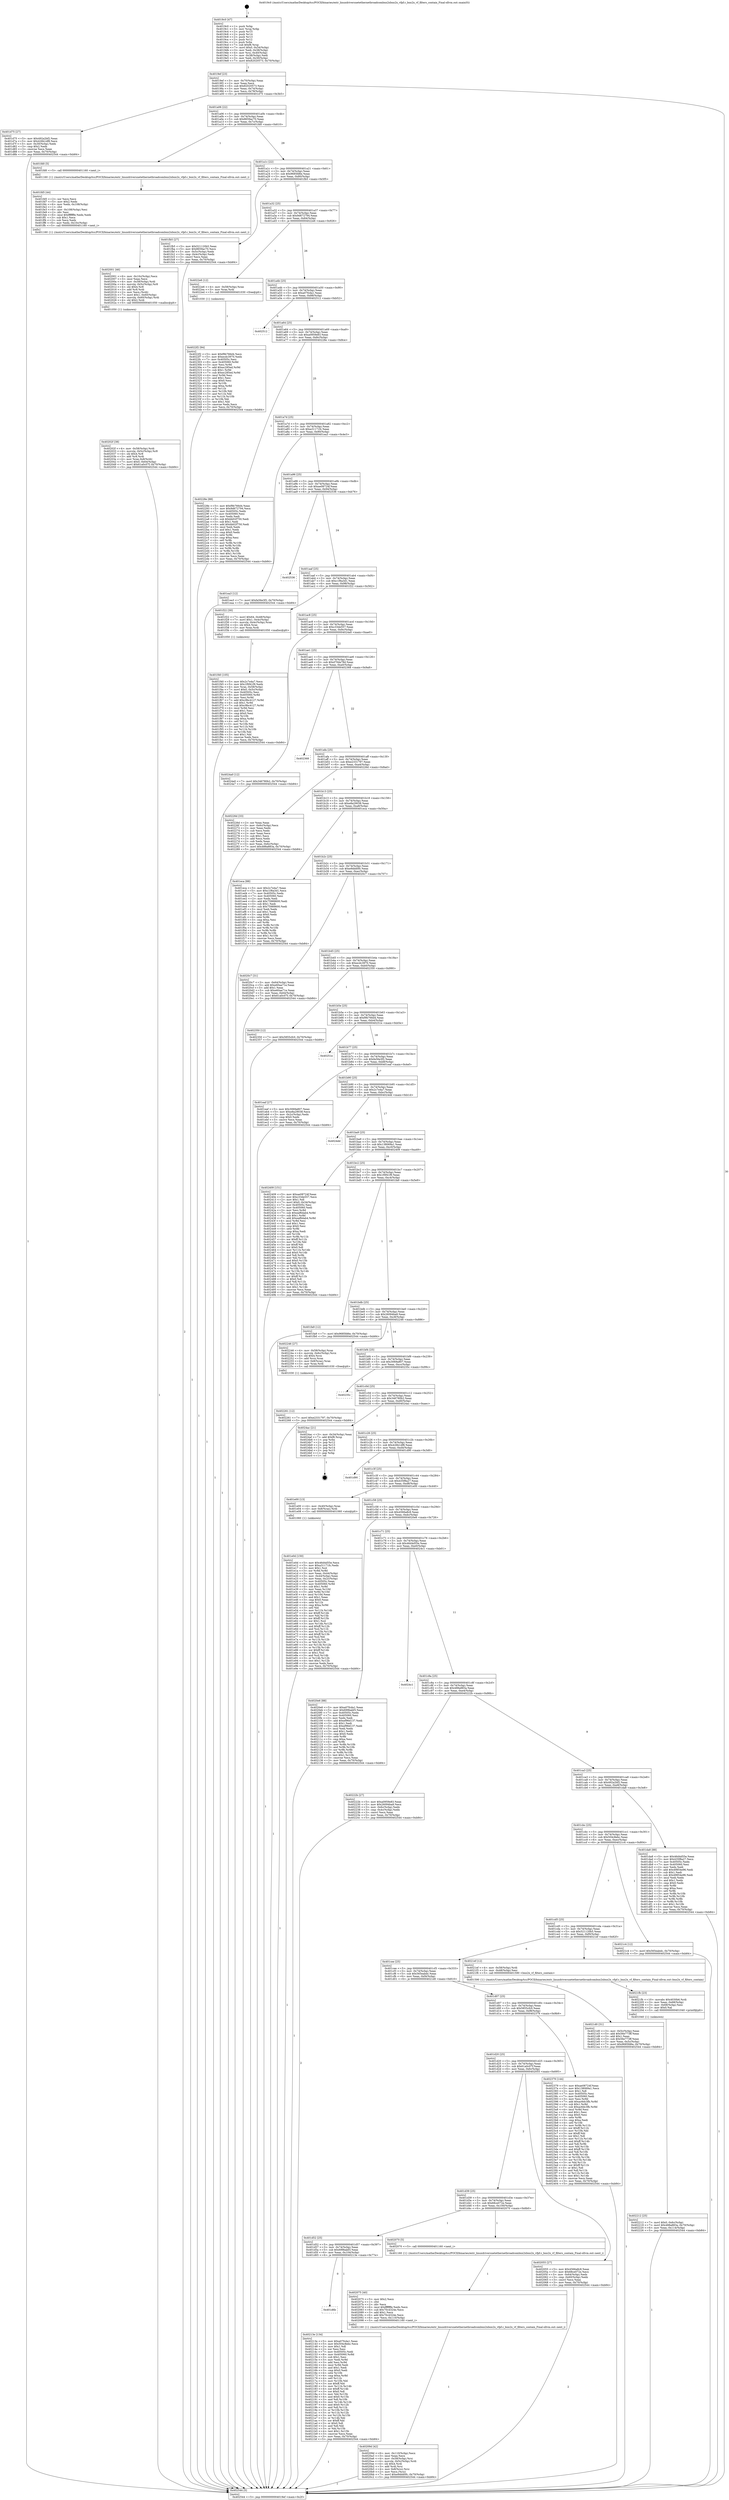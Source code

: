 digraph "0x4019c0" {
  label = "0x4019c0 (/mnt/c/Users/mathe/Desktop/tcc/POCII/binaries/extr_linuxdriversnetethernetbroadcombnx2xbnx2x_vfpf.c_bnx2x_vf_filters_contain_Final-ollvm.out::main(0))"
  labelloc = "t"
  node[shape=record]

  Entry [label="",width=0.3,height=0.3,shape=circle,fillcolor=black,style=filled]
  "0x4019ef" [label="{
     0x4019ef [23]\l
     | [instrs]\l
     &nbsp;&nbsp;0x4019ef \<+3\>: mov -0x70(%rbp),%eax\l
     &nbsp;&nbsp;0x4019f2 \<+2\>: mov %eax,%ecx\l
     &nbsp;&nbsp;0x4019f4 \<+6\>: sub $0x82020573,%ecx\l
     &nbsp;&nbsp;0x4019fa \<+3\>: mov %eax,-0x74(%rbp)\l
     &nbsp;&nbsp;0x4019fd \<+3\>: mov %ecx,-0x78(%rbp)\l
     &nbsp;&nbsp;0x401a00 \<+6\>: je 0000000000401d75 \<main+0x3b5\>\l
  }"]
  "0x401d75" [label="{
     0x401d75 [27]\l
     | [instrs]\l
     &nbsp;&nbsp;0x401d75 \<+5\>: mov $0x492a2bf2,%eax\l
     &nbsp;&nbsp;0x401d7a \<+5\>: mov $0x426b1df8,%ecx\l
     &nbsp;&nbsp;0x401d7f \<+3\>: mov -0x30(%rbp),%edx\l
     &nbsp;&nbsp;0x401d82 \<+3\>: cmp $0x2,%edx\l
     &nbsp;&nbsp;0x401d85 \<+3\>: cmovne %ecx,%eax\l
     &nbsp;&nbsp;0x401d88 \<+3\>: mov %eax,-0x70(%rbp)\l
     &nbsp;&nbsp;0x401d8b \<+5\>: jmp 0000000000402544 \<main+0xb84\>\l
  }"]
  "0x401a06" [label="{
     0x401a06 [22]\l
     | [instrs]\l
     &nbsp;&nbsp;0x401a06 \<+5\>: jmp 0000000000401a0b \<main+0x4b\>\l
     &nbsp;&nbsp;0x401a0b \<+3\>: mov -0x74(%rbp),%eax\l
     &nbsp;&nbsp;0x401a0e \<+5\>: sub $0x8659ac70,%eax\l
     &nbsp;&nbsp;0x401a13 \<+3\>: mov %eax,-0x7c(%rbp)\l
     &nbsp;&nbsp;0x401a16 \<+6\>: je 0000000000401fd0 \<main+0x610\>\l
  }"]
  "0x402544" [label="{
     0x402544 [5]\l
     | [instrs]\l
     &nbsp;&nbsp;0x402544 \<+5\>: jmp 00000000004019ef \<main+0x2f\>\l
  }"]
  "0x4019c0" [label="{
     0x4019c0 [47]\l
     | [instrs]\l
     &nbsp;&nbsp;0x4019c0 \<+1\>: push %rbp\l
     &nbsp;&nbsp;0x4019c1 \<+3\>: mov %rsp,%rbp\l
     &nbsp;&nbsp;0x4019c4 \<+2\>: push %r15\l
     &nbsp;&nbsp;0x4019c6 \<+2\>: push %r14\l
     &nbsp;&nbsp;0x4019c8 \<+2\>: push %r13\l
     &nbsp;&nbsp;0x4019ca \<+2\>: push %r12\l
     &nbsp;&nbsp;0x4019cc \<+1\>: push %rbx\l
     &nbsp;&nbsp;0x4019cd \<+7\>: sub $0xf8,%rsp\l
     &nbsp;&nbsp;0x4019d4 \<+7\>: movl $0x0,-0x34(%rbp)\l
     &nbsp;&nbsp;0x4019db \<+3\>: mov %edi,-0x38(%rbp)\l
     &nbsp;&nbsp;0x4019de \<+4\>: mov %rsi,-0x40(%rbp)\l
     &nbsp;&nbsp;0x4019e2 \<+3\>: mov -0x38(%rbp),%edi\l
     &nbsp;&nbsp;0x4019e5 \<+3\>: mov %edi,-0x30(%rbp)\l
     &nbsp;&nbsp;0x4019e8 \<+7\>: movl $0x82020573,-0x70(%rbp)\l
  }"]
  Exit [label="",width=0.3,height=0.3,shape=circle,fillcolor=black,style=filled,peripheries=2]
  "0x401fd0" [label="{
     0x401fd0 [5]\l
     | [instrs]\l
     &nbsp;&nbsp;0x401fd0 \<+5\>: call 0000000000401160 \<next_i\>\l
     | [calls]\l
     &nbsp;&nbsp;0x401160 \{1\} (/mnt/c/Users/mathe/Desktop/tcc/POCII/binaries/extr_linuxdriversnetethernetbroadcombnx2xbnx2x_vfpf.c_bnx2x_vf_filters_contain_Final-ollvm.out::next_i)\l
  }"]
  "0x401a1c" [label="{
     0x401a1c [22]\l
     | [instrs]\l
     &nbsp;&nbsp;0x401a1c \<+5\>: jmp 0000000000401a21 \<main+0x61\>\l
     &nbsp;&nbsp;0x401a21 \<+3\>: mov -0x74(%rbp),%eax\l
     &nbsp;&nbsp;0x401a24 \<+5\>: sub $0x9685fd6e,%eax\l
     &nbsp;&nbsp;0x401a29 \<+3\>: mov %eax,-0x80(%rbp)\l
     &nbsp;&nbsp;0x401a2c \<+6\>: je 0000000000401fb5 \<main+0x5f5\>\l
  }"]
  "0x4022f2" [label="{
     0x4022f2 [94]\l
     | [instrs]\l
     &nbsp;&nbsp;0x4022f2 \<+5\>: mov $0xf9b766d4,%ecx\l
     &nbsp;&nbsp;0x4022f7 \<+5\>: mov $0xecdc3970,%edx\l
     &nbsp;&nbsp;0x4022fc \<+7\>: mov 0x40505c,%esi\l
     &nbsp;&nbsp;0x402303 \<+8\>: mov 0x405060,%r8d\l
     &nbsp;&nbsp;0x40230b \<+3\>: mov %esi,%r9d\l
     &nbsp;&nbsp;0x40230e \<+7\>: add $0xec285ed,%r9d\l
     &nbsp;&nbsp;0x402315 \<+4\>: sub $0x1,%r9d\l
     &nbsp;&nbsp;0x402319 \<+7\>: sub $0xec285ed,%r9d\l
     &nbsp;&nbsp;0x402320 \<+4\>: imul %r9d,%esi\l
     &nbsp;&nbsp;0x402324 \<+3\>: and $0x1,%esi\l
     &nbsp;&nbsp;0x402327 \<+3\>: cmp $0x0,%esi\l
     &nbsp;&nbsp;0x40232a \<+4\>: sete %r10b\l
     &nbsp;&nbsp;0x40232e \<+4\>: cmp $0xa,%r8d\l
     &nbsp;&nbsp;0x402332 \<+4\>: setl %r11b\l
     &nbsp;&nbsp;0x402336 \<+3\>: mov %r10b,%bl\l
     &nbsp;&nbsp;0x402339 \<+3\>: and %r11b,%bl\l
     &nbsp;&nbsp;0x40233c \<+3\>: xor %r11b,%r10b\l
     &nbsp;&nbsp;0x40233f \<+3\>: or %r10b,%bl\l
     &nbsp;&nbsp;0x402342 \<+3\>: test $0x1,%bl\l
     &nbsp;&nbsp;0x402345 \<+3\>: cmovne %edx,%ecx\l
     &nbsp;&nbsp;0x402348 \<+3\>: mov %ecx,-0x70(%rbp)\l
     &nbsp;&nbsp;0x40234b \<+5\>: jmp 0000000000402544 \<main+0xb84\>\l
  }"]
  "0x401fb5" [label="{
     0x401fb5 [27]\l
     | [instrs]\l
     &nbsp;&nbsp;0x401fb5 \<+5\>: mov $0x521120b5,%eax\l
     &nbsp;&nbsp;0x401fba \<+5\>: mov $0x8659ac70,%ecx\l
     &nbsp;&nbsp;0x401fbf \<+3\>: mov -0x5c(%rbp),%edx\l
     &nbsp;&nbsp;0x401fc2 \<+3\>: cmp -0x4c(%rbp),%edx\l
     &nbsp;&nbsp;0x401fc5 \<+3\>: cmovl %ecx,%eax\l
     &nbsp;&nbsp;0x401fc8 \<+3\>: mov %eax,-0x70(%rbp)\l
     &nbsp;&nbsp;0x401fcb \<+5\>: jmp 0000000000402544 \<main+0xb84\>\l
  }"]
  "0x401a32" [label="{
     0x401a32 [25]\l
     | [instrs]\l
     &nbsp;&nbsp;0x401a32 \<+5\>: jmp 0000000000401a37 \<main+0x77\>\l
     &nbsp;&nbsp;0x401a37 \<+3\>: mov -0x74(%rbp),%eax\l
     &nbsp;&nbsp;0x401a3a \<+5\>: sub $0x9d672794,%eax\l
     &nbsp;&nbsp;0x401a3f \<+6\>: mov %eax,-0x84(%rbp)\l
     &nbsp;&nbsp;0x401a45 \<+6\>: je 00000000004022e6 \<main+0x926\>\l
  }"]
  "0x402261" [label="{
     0x402261 [12]\l
     | [instrs]\l
     &nbsp;&nbsp;0x402261 \<+7\>: movl $0xe2331797,-0x70(%rbp)\l
     &nbsp;&nbsp;0x402268 \<+5\>: jmp 0000000000402544 \<main+0xb84\>\l
  }"]
  "0x4022e6" [label="{
     0x4022e6 [12]\l
     | [instrs]\l
     &nbsp;&nbsp;0x4022e6 \<+4\>: mov -0x58(%rbp),%rax\l
     &nbsp;&nbsp;0x4022ea \<+3\>: mov %rax,%rdi\l
     &nbsp;&nbsp;0x4022ed \<+5\>: call 0000000000401030 \<free@plt\>\l
     | [calls]\l
     &nbsp;&nbsp;0x401030 \{1\} (unknown)\l
  }"]
  "0x401a4b" [label="{
     0x401a4b [25]\l
     | [instrs]\l
     &nbsp;&nbsp;0x401a4b \<+5\>: jmp 0000000000401a50 \<main+0x90\>\l
     &nbsp;&nbsp;0x401a50 \<+3\>: mov -0x74(%rbp),%eax\l
     &nbsp;&nbsp;0x401a53 \<+5\>: sub $0xa07fcda1,%eax\l
     &nbsp;&nbsp;0x401a58 \<+6\>: mov %eax,-0x88(%rbp)\l
     &nbsp;&nbsp;0x401a5e \<+6\>: je 0000000000402512 \<main+0xb52\>\l
  }"]
  "0x402212" [label="{
     0x402212 [25]\l
     | [instrs]\l
     &nbsp;&nbsp;0x402212 \<+7\>: movl $0x0,-0x6c(%rbp)\l
     &nbsp;&nbsp;0x402219 \<+7\>: movl $0x488a883a,-0x70(%rbp)\l
     &nbsp;&nbsp;0x402220 \<+6\>: mov %eax,-0x114(%rbp)\l
     &nbsp;&nbsp;0x402226 \<+5\>: jmp 0000000000402544 \<main+0xb84\>\l
  }"]
  "0x402512" [label="{
     0x402512\l
  }", style=dashed]
  "0x401a64" [label="{
     0x401a64 [25]\l
     | [instrs]\l
     &nbsp;&nbsp;0x401a64 \<+5\>: jmp 0000000000401a69 \<main+0xa9\>\l
     &nbsp;&nbsp;0x401a69 \<+3\>: mov -0x74(%rbp),%eax\l
     &nbsp;&nbsp;0x401a6c \<+5\>: sub $0xa0959e83,%eax\l
     &nbsp;&nbsp;0x401a71 \<+6\>: mov %eax,-0x8c(%rbp)\l
     &nbsp;&nbsp;0x401a77 \<+6\>: je 000000000040228e \<main+0x8ce\>\l
  }"]
  "0x4021fb" [label="{
     0x4021fb [23]\l
     | [instrs]\l
     &nbsp;&nbsp;0x4021fb \<+10\>: movabs $0x4030b6,%rdi\l
     &nbsp;&nbsp;0x402205 \<+3\>: mov %eax,-0x68(%rbp)\l
     &nbsp;&nbsp;0x402208 \<+3\>: mov -0x68(%rbp),%esi\l
     &nbsp;&nbsp;0x40220b \<+2\>: mov $0x0,%al\l
     &nbsp;&nbsp;0x40220d \<+5\>: call 0000000000401040 \<printf@plt\>\l
     | [calls]\l
     &nbsp;&nbsp;0x401040 \{1\} (unknown)\l
  }"]
  "0x40228e" [label="{
     0x40228e [88]\l
     | [instrs]\l
     &nbsp;&nbsp;0x40228e \<+5\>: mov $0xf9b766d4,%eax\l
     &nbsp;&nbsp;0x402293 \<+5\>: mov $0x9d672794,%ecx\l
     &nbsp;&nbsp;0x402298 \<+7\>: mov 0x40505c,%edx\l
     &nbsp;&nbsp;0x40229f \<+7\>: mov 0x405060,%esi\l
     &nbsp;&nbsp;0x4022a6 \<+2\>: mov %edx,%edi\l
     &nbsp;&nbsp;0x4022a8 \<+6\>: sub $0xbb02f750,%edi\l
     &nbsp;&nbsp;0x4022ae \<+3\>: sub $0x1,%edi\l
     &nbsp;&nbsp;0x4022b1 \<+6\>: add $0xbb02f750,%edi\l
     &nbsp;&nbsp;0x4022b7 \<+3\>: imul %edi,%edx\l
     &nbsp;&nbsp;0x4022ba \<+3\>: and $0x1,%edx\l
     &nbsp;&nbsp;0x4022bd \<+3\>: cmp $0x0,%edx\l
     &nbsp;&nbsp;0x4022c0 \<+4\>: sete %r8b\l
     &nbsp;&nbsp;0x4022c4 \<+3\>: cmp $0xa,%esi\l
     &nbsp;&nbsp;0x4022c7 \<+4\>: setl %r9b\l
     &nbsp;&nbsp;0x4022cb \<+3\>: mov %r8b,%r10b\l
     &nbsp;&nbsp;0x4022ce \<+3\>: and %r9b,%r10b\l
     &nbsp;&nbsp;0x4022d1 \<+3\>: xor %r9b,%r8b\l
     &nbsp;&nbsp;0x4022d4 \<+3\>: or %r8b,%r10b\l
     &nbsp;&nbsp;0x4022d7 \<+4\>: test $0x1,%r10b\l
     &nbsp;&nbsp;0x4022db \<+3\>: cmovne %ecx,%eax\l
     &nbsp;&nbsp;0x4022de \<+3\>: mov %eax,-0x70(%rbp)\l
     &nbsp;&nbsp;0x4022e1 \<+5\>: jmp 0000000000402544 \<main+0xb84\>\l
  }"]
  "0x401a7d" [label="{
     0x401a7d [25]\l
     | [instrs]\l
     &nbsp;&nbsp;0x401a7d \<+5\>: jmp 0000000000401a82 \<main+0xc2\>\l
     &nbsp;&nbsp;0x401a82 \<+3\>: mov -0x74(%rbp),%eax\l
     &nbsp;&nbsp;0x401a85 \<+5\>: sub $0xa31171fc,%eax\l
     &nbsp;&nbsp;0x401a8a \<+6\>: mov %eax,-0x90(%rbp)\l
     &nbsp;&nbsp;0x401a90 \<+6\>: je 0000000000401ea3 \<main+0x4e3\>\l
  }"]
  "0x401d6b" [label="{
     0x401d6b\l
  }", style=dashed]
  "0x401ea3" [label="{
     0x401ea3 [12]\l
     | [instrs]\l
     &nbsp;&nbsp;0x401ea3 \<+7\>: movl $0xfa56e3f2,-0x70(%rbp)\l
     &nbsp;&nbsp;0x401eaa \<+5\>: jmp 0000000000402544 \<main+0xb84\>\l
  }"]
  "0x401a96" [label="{
     0x401a96 [25]\l
     | [instrs]\l
     &nbsp;&nbsp;0x401a96 \<+5\>: jmp 0000000000401a9b \<main+0xdb\>\l
     &nbsp;&nbsp;0x401a9b \<+3\>: mov -0x74(%rbp),%eax\l
     &nbsp;&nbsp;0x401a9e \<+5\>: sub $0xae08724f,%eax\l
     &nbsp;&nbsp;0x401aa3 \<+6\>: mov %eax,-0x94(%rbp)\l
     &nbsp;&nbsp;0x401aa9 \<+6\>: je 0000000000402536 \<main+0xb76\>\l
  }"]
  "0x40213e" [label="{
     0x40213e [134]\l
     | [instrs]\l
     &nbsp;&nbsp;0x40213e \<+5\>: mov $0xa07fcda1,%eax\l
     &nbsp;&nbsp;0x402143 \<+5\>: mov $0x504c8ebc,%ecx\l
     &nbsp;&nbsp;0x402148 \<+2\>: mov $0x1,%dl\l
     &nbsp;&nbsp;0x40214a \<+2\>: xor %esi,%esi\l
     &nbsp;&nbsp;0x40214c \<+7\>: mov 0x40505c,%edi\l
     &nbsp;&nbsp;0x402153 \<+8\>: mov 0x405060,%r8d\l
     &nbsp;&nbsp;0x40215b \<+3\>: sub $0x1,%esi\l
     &nbsp;&nbsp;0x40215e \<+3\>: mov %edi,%r9d\l
     &nbsp;&nbsp;0x402161 \<+3\>: add %esi,%r9d\l
     &nbsp;&nbsp;0x402164 \<+4\>: imul %r9d,%edi\l
     &nbsp;&nbsp;0x402168 \<+3\>: and $0x1,%edi\l
     &nbsp;&nbsp;0x40216b \<+3\>: cmp $0x0,%edi\l
     &nbsp;&nbsp;0x40216e \<+4\>: sete %r10b\l
     &nbsp;&nbsp;0x402172 \<+4\>: cmp $0xa,%r8d\l
     &nbsp;&nbsp;0x402176 \<+4\>: setl %r11b\l
     &nbsp;&nbsp;0x40217a \<+3\>: mov %r10b,%bl\l
     &nbsp;&nbsp;0x40217d \<+3\>: xor $0xff,%bl\l
     &nbsp;&nbsp;0x402180 \<+3\>: mov %r11b,%r14b\l
     &nbsp;&nbsp;0x402183 \<+4\>: xor $0xff,%r14b\l
     &nbsp;&nbsp;0x402187 \<+3\>: xor $0x0,%dl\l
     &nbsp;&nbsp;0x40218a \<+3\>: mov %bl,%r15b\l
     &nbsp;&nbsp;0x40218d \<+4\>: and $0x0,%r15b\l
     &nbsp;&nbsp;0x402191 \<+3\>: and %dl,%r10b\l
     &nbsp;&nbsp;0x402194 \<+3\>: mov %r14b,%r12b\l
     &nbsp;&nbsp;0x402197 \<+4\>: and $0x0,%r12b\l
     &nbsp;&nbsp;0x40219b \<+3\>: and %dl,%r11b\l
     &nbsp;&nbsp;0x40219e \<+3\>: or %r10b,%r15b\l
     &nbsp;&nbsp;0x4021a1 \<+3\>: or %r11b,%r12b\l
     &nbsp;&nbsp;0x4021a4 \<+3\>: xor %r12b,%r15b\l
     &nbsp;&nbsp;0x4021a7 \<+3\>: or %r14b,%bl\l
     &nbsp;&nbsp;0x4021aa \<+3\>: xor $0xff,%bl\l
     &nbsp;&nbsp;0x4021ad \<+3\>: or $0x0,%dl\l
     &nbsp;&nbsp;0x4021b0 \<+2\>: and %dl,%bl\l
     &nbsp;&nbsp;0x4021b2 \<+3\>: or %bl,%r15b\l
     &nbsp;&nbsp;0x4021b5 \<+4\>: test $0x1,%r15b\l
     &nbsp;&nbsp;0x4021b9 \<+3\>: cmovne %ecx,%eax\l
     &nbsp;&nbsp;0x4021bc \<+3\>: mov %eax,-0x70(%rbp)\l
     &nbsp;&nbsp;0x4021bf \<+5\>: jmp 0000000000402544 \<main+0xb84\>\l
  }"]
  "0x402536" [label="{
     0x402536\l
  }", style=dashed]
  "0x401aaf" [label="{
     0x401aaf [25]\l
     | [instrs]\l
     &nbsp;&nbsp;0x401aaf \<+5\>: jmp 0000000000401ab4 \<main+0xf4\>\l
     &nbsp;&nbsp;0x401ab4 \<+3\>: mov -0x74(%rbp),%eax\l
     &nbsp;&nbsp;0x401ab7 \<+5\>: sub $0xc1f6a3d1,%eax\l
     &nbsp;&nbsp;0x401abc \<+6\>: mov %eax,-0x98(%rbp)\l
     &nbsp;&nbsp;0x401ac2 \<+6\>: je 0000000000401f22 \<main+0x562\>\l
  }"]
  "0x40209d" [label="{
     0x40209d [42]\l
     | [instrs]\l
     &nbsp;&nbsp;0x40209d \<+6\>: mov -0x110(%rbp),%ecx\l
     &nbsp;&nbsp;0x4020a3 \<+3\>: imul %eax,%ecx\l
     &nbsp;&nbsp;0x4020a6 \<+4\>: mov -0x58(%rbp),%rsi\l
     &nbsp;&nbsp;0x4020aa \<+4\>: movslq -0x5c(%rbp),%rdi\l
     &nbsp;&nbsp;0x4020ae \<+4\>: shl $0x4,%rdi\l
     &nbsp;&nbsp;0x4020b2 \<+3\>: add %rdi,%rsi\l
     &nbsp;&nbsp;0x4020b5 \<+4\>: mov 0x8(%rsi),%rsi\l
     &nbsp;&nbsp;0x4020b9 \<+2\>: mov %ecx,(%rsi)\l
     &nbsp;&nbsp;0x4020bb \<+7\>: movl $0xe9ddd0fc,-0x70(%rbp)\l
     &nbsp;&nbsp;0x4020c2 \<+5\>: jmp 0000000000402544 \<main+0xb84\>\l
  }"]
  "0x401f22" [label="{
     0x401f22 [30]\l
     | [instrs]\l
     &nbsp;&nbsp;0x401f22 \<+7\>: movl $0x64,-0x48(%rbp)\l
     &nbsp;&nbsp;0x401f29 \<+7\>: movl $0x1,-0x4c(%rbp)\l
     &nbsp;&nbsp;0x401f30 \<+4\>: movslq -0x4c(%rbp),%rax\l
     &nbsp;&nbsp;0x401f34 \<+4\>: shl $0x4,%rax\l
     &nbsp;&nbsp;0x401f38 \<+3\>: mov %rax,%rdi\l
     &nbsp;&nbsp;0x401f3b \<+5\>: call 0000000000401050 \<malloc@plt\>\l
     | [calls]\l
     &nbsp;&nbsp;0x401050 \{1\} (unknown)\l
  }"]
  "0x401ac8" [label="{
     0x401ac8 [25]\l
     | [instrs]\l
     &nbsp;&nbsp;0x401ac8 \<+5\>: jmp 0000000000401acd \<main+0x10d\>\l
     &nbsp;&nbsp;0x401acd \<+3\>: mov -0x74(%rbp),%eax\l
     &nbsp;&nbsp;0x401ad0 \<+5\>: sub $0xc33de557,%eax\l
     &nbsp;&nbsp;0x401ad5 \<+6\>: mov %eax,-0x9c(%rbp)\l
     &nbsp;&nbsp;0x401adb \<+6\>: je 00000000004024a0 \<main+0xae0\>\l
  }"]
  "0x402075" [label="{
     0x402075 [40]\l
     | [instrs]\l
     &nbsp;&nbsp;0x402075 \<+5\>: mov $0x2,%ecx\l
     &nbsp;&nbsp;0x40207a \<+1\>: cltd\l
     &nbsp;&nbsp;0x40207b \<+2\>: idiv %ecx\l
     &nbsp;&nbsp;0x40207d \<+6\>: imul $0xfffffffe,%edx,%ecx\l
     &nbsp;&nbsp;0x402083 \<+6\>: sub $0x70c4324e,%ecx\l
     &nbsp;&nbsp;0x402089 \<+3\>: add $0x1,%ecx\l
     &nbsp;&nbsp;0x40208c \<+6\>: add $0x70c4324e,%ecx\l
     &nbsp;&nbsp;0x402092 \<+6\>: mov %ecx,-0x110(%rbp)\l
     &nbsp;&nbsp;0x402098 \<+5\>: call 0000000000401160 \<next_i\>\l
     | [calls]\l
     &nbsp;&nbsp;0x401160 \{1\} (/mnt/c/Users/mathe/Desktop/tcc/POCII/binaries/extr_linuxdriversnetethernetbroadcombnx2xbnx2x_vfpf.c_bnx2x_vf_filters_contain_Final-ollvm.out::next_i)\l
  }"]
  "0x4024a0" [label="{
     0x4024a0 [12]\l
     | [instrs]\l
     &nbsp;&nbsp;0x4024a0 \<+7\>: movl $0x346780b2,-0x70(%rbp)\l
     &nbsp;&nbsp;0x4024a7 \<+5\>: jmp 0000000000402544 \<main+0xb84\>\l
  }"]
  "0x401ae1" [label="{
     0x401ae1 [25]\l
     | [instrs]\l
     &nbsp;&nbsp;0x401ae1 \<+5\>: jmp 0000000000401ae6 \<main+0x126\>\l
     &nbsp;&nbsp;0x401ae6 \<+3\>: mov -0x74(%rbp),%eax\l
     &nbsp;&nbsp;0x401ae9 \<+5\>: sub $0xd70da78d,%eax\l
     &nbsp;&nbsp;0x401aee \<+6\>: mov %eax,-0xa0(%rbp)\l
     &nbsp;&nbsp;0x401af4 \<+6\>: je 0000000000402368 \<main+0x9a8\>\l
  }"]
  "0x401d52" [label="{
     0x401d52 [25]\l
     | [instrs]\l
     &nbsp;&nbsp;0x401d52 \<+5\>: jmp 0000000000401d57 \<main+0x397\>\l
     &nbsp;&nbsp;0x401d57 \<+3\>: mov -0x74(%rbp),%eax\l
     &nbsp;&nbsp;0x401d5a \<+5\>: sub $0x699babf3,%eax\l
     &nbsp;&nbsp;0x401d5f \<+6\>: mov %eax,-0x104(%rbp)\l
     &nbsp;&nbsp;0x401d65 \<+6\>: je 000000000040213e \<main+0x77e\>\l
  }"]
  "0x402368" [label="{
     0x402368\l
  }", style=dashed]
  "0x401afa" [label="{
     0x401afa [25]\l
     | [instrs]\l
     &nbsp;&nbsp;0x401afa \<+5\>: jmp 0000000000401aff \<main+0x13f\>\l
     &nbsp;&nbsp;0x401aff \<+3\>: mov -0x74(%rbp),%eax\l
     &nbsp;&nbsp;0x401b02 \<+5\>: sub $0xe2331797,%eax\l
     &nbsp;&nbsp;0x401b07 \<+6\>: mov %eax,-0xa4(%rbp)\l
     &nbsp;&nbsp;0x401b0d \<+6\>: je 000000000040226d \<main+0x8ad\>\l
  }"]
  "0x402070" [label="{
     0x402070 [5]\l
     | [instrs]\l
     &nbsp;&nbsp;0x402070 \<+5\>: call 0000000000401160 \<next_i\>\l
     | [calls]\l
     &nbsp;&nbsp;0x401160 \{1\} (/mnt/c/Users/mathe/Desktop/tcc/POCII/binaries/extr_linuxdriversnetethernetbroadcombnx2xbnx2x_vfpf.c_bnx2x_vf_filters_contain_Final-ollvm.out::next_i)\l
  }"]
  "0x40226d" [label="{
     0x40226d [33]\l
     | [instrs]\l
     &nbsp;&nbsp;0x40226d \<+2\>: xor %eax,%eax\l
     &nbsp;&nbsp;0x40226f \<+3\>: mov -0x6c(%rbp),%ecx\l
     &nbsp;&nbsp;0x402272 \<+2\>: mov %eax,%edx\l
     &nbsp;&nbsp;0x402274 \<+2\>: sub %ecx,%edx\l
     &nbsp;&nbsp;0x402276 \<+2\>: mov %eax,%ecx\l
     &nbsp;&nbsp;0x402278 \<+3\>: sub $0x1,%ecx\l
     &nbsp;&nbsp;0x40227b \<+2\>: add %ecx,%edx\l
     &nbsp;&nbsp;0x40227d \<+2\>: sub %edx,%eax\l
     &nbsp;&nbsp;0x40227f \<+3\>: mov %eax,-0x6c(%rbp)\l
     &nbsp;&nbsp;0x402282 \<+7\>: movl $0x488a883a,-0x70(%rbp)\l
     &nbsp;&nbsp;0x402289 \<+5\>: jmp 0000000000402544 \<main+0xb84\>\l
  }"]
  "0x401b13" [label="{
     0x401b13 [25]\l
     | [instrs]\l
     &nbsp;&nbsp;0x401b13 \<+5\>: jmp 0000000000401b18 \<main+0x158\>\l
     &nbsp;&nbsp;0x401b18 \<+3\>: mov -0x74(%rbp),%eax\l
     &nbsp;&nbsp;0x401b1b \<+5\>: sub $0xe8a29038,%eax\l
     &nbsp;&nbsp;0x401b20 \<+6\>: mov %eax,-0xa8(%rbp)\l
     &nbsp;&nbsp;0x401b26 \<+6\>: je 0000000000401eca \<main+0x50a\>\l
  }"]
  "0x401d39" [label="{
     0x401d39 [25]\l
     | [instrs]\l
     &nbsp;&nbsp;0x401d39 \<+5\>: jmp 0000000000401d3e \<main+0x37e\>\l
     &nbsp;&nbsp;0x401d3e \<+3\>: mov -0x74(%rbp),%eax\l
     &nbsp;&nbsp;0x401d41 \<+5\>: sub $0x68ce072e,%eax\l
     &nbsp;&nbsp;0x401d46 \<+6\>: mov %eax,-0x100(%rbp)\l
     &nbsp;&nbsp;0x401d4c \<+6\>: je 0000000000402070 \<main+0x6b0\>\l
  }"]
  "0x401eca" [label="{
     0x401eca [88]\l
     | [instrs]\l
     &nbsp;&nbsp;0x401eca \<+5\>: mov $0x2c7e4a7,%eax\l
     &nbsp;&nbsp;0x401ecf \<+5\>: mov $0xc1f6a3d1,%ecx\l
     &nbsp;&nbsp;0x401ed4 \<+7\>: mov 0x40505c,%edx\l
     &nbsp;&nbsp;0x401edb \<+7\>: mov 0x405060,%esi\l
     &nbsp;&nbsp;0x401ee2 \<+2\>: mov %edx,%edi\l
     &nbsp;&nbsp;0x401ee4 \<+6\>: add $0x75989600,%edi\l
     &nbsp;&nbsp;0x401eea \<+3\>: sub $0x1,%edi\l
     &nbsp;&nbsp;0x401eed \<+6\>: sub $0x75989600,%edi\l
     &nbsp;&nbsp;0x401ef3 \<+3\>: imul %edi,%edx\l
     &nbsp;&nbsp;0x401ef6 \<+3\>: and $0x1,%edx\l
     &nbsp;&nbsp;0x401ef9 \<+3\>: cmp $0x0,%edx\l
     &nbsp;&nbsp;0x401efc \<+4\>: sete %r8b\l
     &nbsp;&nbsp;0x401f00 \<+3\>: cmp $0xa,%esi\l
     &nbsp;&nbsp;0x401f03 \<+4\>: setl %r9b\l
     &nbsp;&nbsp;0x401f07 \<+3\>: mov %r8b,%r10b\l
     &nbsp;&nbsp;0x401f0a \<+3\>: and %r9b,%r10b\l
     &nbsp;&nbsp;0x401f0d \<+3\>: xor %r9b,%r8b\l
     &nbsp;&nbsp;0x401f10 \<+3\>: or %r8b,%r10b\l
     &nbsp;&nbsp;0x401f13 \<+4\>: test $0x1,%r10b\l
     &nbsp;&nbsp;0x401f17 \<+3\>: cmovne %ecx,%eax\l
     &nbsp;&nbsp;0x401f1a \<+3\>: mov %eax,-0x70(%rbp)\l
     &nbsp;&nbsp;0x401f1d \<+5\>: jmp 0000000000402544 \<main+0xb84\>\l
  }"]
  "0x401b2c" [label="{
     0x401b2c [25]\l
     | [instrs]\l
     &nbsp;&nbsp;0x401b2c \<+5\>: jmp 0000000000401b31 \<main+0x171\>\l
     &nbsp;&nbsp;0x401b31 \<+3\>: mov -0x74(%rbp),%eax\l
     &nbsp;&nbsp;0x401b34 \<+5\>: sub $0xe9ddd0fc,%eax\l
     &nbsp;&nbsp;0x401b39 \<+6\>: mov %eax,-0xac(%rbp)\l
     &nbsp;&nbsp;0x401b3f \<+6\>: je 00000000004020c7 \<main+0x707\>\l
  }"]
  "0x402055" [label="{
     0x402055 [27]\l
     | [instrs]\l
     &nbsp;&nbsp;0x402055 \<+5\>: mov $0x4566a8c8,%eax\l
     &nbsp;&nbsp;0x40205a \<+5\>: mov $0x68ce072e,%ecx\l
     &nbsp;&nbsp;0x40205f \<+3\>: mov -0x64(%rbp),%edx\l
     &nbsp;&nbsp;0x402062 \<+3\>: cmp -0x60(%rbp),%edx\l
     &nbsp;&nbsp;0x402065 \<+3\>: cmovl %ecx,%eax\l
     &nbsp;&nbsp;0x402068 \<+3\>: mov %eax,-0x70(%rbp)\l
     &nbsp;&nbsp;0x40206b \<+5\>: jmp 0000000000402544 \<main+0xb84\>\l
  }"]
  "0x4020c7" [label="{
     0x4020c7 [31]\l
     | [instrs]\l
     &nbsp;&nbsp;0x4020c7 \<+3\>: mov -0x64(%rbp),%eax\l
     &nbsp;&nbsp;0x4020ca \<+5\>: add $0xe60aa71e,%eax\l
     &nbsp;&nbsp;0x4020cf \<+3\>: add $0x1,%eax\l
     &nbsp;&nbsp;0x4020d2 \<+5\>: sub $0xe60aa71e,%eax\l
     &nbsp;&nbsp;0x4020d7 \<+3\>: mov %eax,-0x64(%rbp)\l
     &nbsp;&nbsp;0x4020da \<+7\>: movl $0x61a0c07f,-0x70(%rbp)\l
     &nbsp;&nbsp;0x4020e1 \<+5\>: jmp 0000000000402544 \<main+0xb84\>\l
  }"]
  "0x401b45" [label="{
     0x401b45 [25]\l
     | [instrs]\l
     &nbsp;&nbsp;0x401b45 \<+5\>: jmp 0000000000401b4a \<main+0x18a\>\l
     &nbsp;&nbsp;0x401b4a \<+3\>: mov -0x74(%rbp),%eax\l
     &nbsp;&nbsp;0x401b4d \<+5\>: sub $0xecdc3970,%eax\l
     &nbsp;&nbsp;0x401b52 \<+6\>: mov %eax,-0xb0(%rbp)\l
     &nbsp;&nbsp;0x401b58 \<+6\>: je 0000000000402350 \<main+0x990\>\l
  }"]
  "0x401d20" [label="{
     0x401d20 [25]\l
     | [instrs]\l
     &nbsp;&nbsp;0x401d20 \<+5\>: jmp 0000000000401d25 \<main+0x365\>\l
     &nbsp;&nbsp;0x401d25 \<+3\>: mov -0x74(%rbp),%eax\l
     &nbsp;&nbsp;0x401d28 \<+5\>: sub $0x61a0c07f,%eax\l
     &nbsp;&nbsp;0x401d2d \<+6\>: mov %eax,-0xfc(%rbp)\l
     &nbsp;&nbsp;0x401d33 \<+6\>: je 0000000000402055 \<main+0x695\>\l
  }"]
  "0x402350" [label="{
     0x402350 [12]\l
     | [instrs]\l
     &nbsp;&nbsp;0x402350 \<+7\>: movl $0x5855cfc0,-0x70(%rbp)\l
     &nbsp;&nbsp;0x402357 \<+5\>: jmp 0000000000402544 \<main+0xb84\>\l
  }"]
  "0x401b5e" [label="{
     0x401b5e [25]\l
     | [instrs]\l
     &nbsp;&nbsp;0x401b5e \<+5\>: jmp 0000000000401b63 \<main+0x1a3\>\l
     &nbsp;&nbsp;0x401b63 \<+3\>: mov -0x74(%rbp),%eax\l
     &nbsp;&nbsp;0x401b66 \<+5\>: sub $0xf9b766d4,%eax\l
     &nbsp;&nbsp;0x401b6b \<+6\>: mov %eax,-0xb4(%rbp)\l
     &nbsp;&nbsp;0x401b71 \<+6\>: je 000000000040251e \<main+0xb5e\>\l
  }"]
  "0x402379" [label="{
     0x402379 [144]\l
     | [instrs]\l
     &nbsp;&nbsp;0x402379 \<+5\>: mov $0xae08724f,%eax\l
     &nbsp;&nbsp;0x40237e \<+5\>: mov $0x138069a1,%ecx\l
     &nbsp;&nbsp;0x402383 \<+2\>: mov $0x1,%dl\l
     &nbsp;&nbsp;0x402385 \<+7\>: mov 0x40505c,%esi\l
     &nbsp;&nbsp;0x40238c \<+7\>: mov 0x405060,%edi\l
     &nbsp;&nbsp;0x402393 \<+3\>: mov %esi,%r8d\l
     &nbsp;&nbsp;0x402396 \<+7\>: add $0xac6dc3fb,%r8d\l
     &nbsp;&nbsp;0x40239d \<+4\>: sub $0x1,%r8d\l
     &nbsp;&nbsp;0x4023a1 \<+7\>: sub $0xac6dc3fb,%r8d\l
     &nbsp;&nbsp;0x4023a8 \<+4\>: imul %r8d,%esi\l
     &nbsp;&nbsp;0x4023ac \<+3\>: and $0x1,%esi\l
     &nbsp;&nbsp;0x4023af \<+3\>: cmp $0x0,%esi\l
     &nbsp;&nbsp;0x4023b2 \<+4\>: sete %r9b\l
     &nbsp;&nbsp;0x4023b6 \<+3\>: cmp $0xa,%edi\l
     &nbsp;&nbsp;0x4023b9 \<+4\>: setl %r10b\l
     &nbsp;&nbsp;0x4023bd \<+3\>: mov %r9b,%r11b\l
     &nbsp;&nbsp;0x4023c0 \<+4\>: xor $0xff,%r11b\l
     &nbsp;&nbsp;0x4023c4 \<+3\>: mov %r10b,%bl\l
     &nbsp;&nbsp;0x4023c7 \<+3\>: xor $0xff,%bl\l
     &nbsp;&nbsp;0x4023ca \<+3\>: xor $0x1,%dl\l
     &nbsp;&nbsp;0x4023cd \<+3\>: mov %r11b,%r14b\l
     &nbsp;&nbsp;0x4023d0 \<+4\>: and $0xff,%r14b\l
     &nbsp;&nbsp;0x4023d4 \<+3\>: and %dl,%r9b\l
     &nbsp;&nbsp;0x4023d7 \<+3\>: mov %bl,%r15b\l
     &nbsp;&nbsp;0x4023da \<+4\>: and $0xff,%r15b\l
     &nbsp;&nbsp;0x4023de \<+3\>: and %dl,%r10b\l
     &nbsp;&nbsp;0x4023e1 \<+3\>: or %r9b,%r14b\l
     &nbsp;&nbsp;0x4023e4 \<+3\>: or %r10b,%r15b\l
     &nbsp;&nbsp;0x4023e7 \<+3\>: xor %r15b,%r14b\l
     &nbsp;&nbsp;0x4023ea \<+3\>: or %bl,%r11b\l
     &nbsp;&nbsp;0x4023ed \<+4\>: xor $0xff,%r11b\l
     &nbsp;&nbsp;0x4023f1 \<+3\>: or $0x1,%dl\l
     &nbsp;&nbsp;0x4023f4 \<+3\>: and %dl,%r11b\l
     &nbsp;&nbsp;0x4023f7 \<+3\>: or %r11b,%r14b\l
     &nbsp;&nbsp;0x4023fa \<+4\>: test $0x1,%r14b\l
     &nbsp;&nbsp;0x4023fe \<+3\>: cmovne %ecx,%eax\l
     &nbsp;&nbsp;0x402401 \<+3\>: mov %eax,-0x70(%rbp)\l
     &nbsp;&nbsp;0x402404 \<+5\>: jmp 0000000000402544 \<main+0xb84\>\l
  }"]
  "0x40251e" [label="{
     0x40251e\l
  }", style=dashed]
  "0x401b77" [label="{
     0x401b77 [25]\l
     | [instrs]\l
     &nbsp;&nbsp;0x401b77 \<+5\>: jmp 0000000000401b7c \<main+0x1bc\>\l
     &nbsp;&nbsp;0x401b7c \<+3\>: mov -0x74(%rbp),%eax\l
     &nbsp;&nbsp;0x401b7f \<+5\>: sub $0xfa56e3f2,%eax\l
     &nbsp;&nbsp;0x401b84 \<+6\>: mov %eax,-0xb8(%rbp)\l
     &nbsp;&nbsp;0x401b8a \<+6\>: je 0000000000401eaf \<main+0x4ef\>\l
  }"]
  "0x401d07" [label="{
     0x401d07 [25]\l
     | [instrs]\l
     &nbsp;&nbsp;0x401d07 \<+5\>: jmp 0000000000401d0c \<main+0x34c\>\l
     &nbsp;&nbsp;0x401d0c \<+3\>: mov -0x74(%rbp),%eax\l
     &nbsp;&nbsp;0x401d0f \<+5\>: sub $0x5855cfc0,%eax\l
     &nbsp;&nbsp;0x401d14 \<+6\>: mov %eax,-0xf8(%rbp)\l
     &nbsp;&nbsp;0x401d1a \<+6\>: je 0000000000402379 \<main+0x9b9\>\l
  }"]
  "0x401eaf" [label="{
     0x401eaf [27]\l
     | [instrs]\l
     &nbsp;&nbsp;0x401eaf \<+5\>: mov $0x3069a807,%eax\l
     &nbsp;&nbsp;0x401eb4 \<+5\>: mov $0xe8a29038,%ecx\l
     &nbsp;&nbsp;0x401eb9 \<+3\>: mov -0x2c(%rbp),%edx\l
     &nbsp;&nbsp;0x401ebc \<+3\>: cmp $0x0,%edx\l
     &nbsp;&nbsp;0x401ebf \<+3\>: cmove %ecx,%eax\l
     &nbsp;&nbsp;0x401ec2 \<+3\>: mov %eax,-0x70(%rbp)\l
     &nbsp;&nbsp;0x401ec5 \<+5\>: jmp 0000000000402544 \<main+0xb84\>\l
  }"]
  "0x401b90" [label="{
     0x401b90 [25]\l
     | [instrs]\l
     &nbsp;&nbsp;0x401b90 \<+5\>: jmp 0000000000401b95 \<main+0x1d5\>\l
     &nbsp;&nbsp;0x401b95 \<+3\>: mov -0x74(%rbp),%eax\l
     &nbsp;&nbsp;0x401b98 \<+5\>: sub $0x2c7e4a7,%eax\l
     &nbsp;&nbsp;0x401b9d \<+6\>: mov %eax,-0xbc(%rbp)\l
     &nbsp;&nbsp;0x401ba3 \<+6\>: je 00000000004024dd \<main+0xb1d\>\l
  }"]
  "0x4021d0" [label="{
     0x4021d0 [31]\l
     | [instrs]\l
     &nbsp;&nbsp;0x4021d0 \<+3\>: mov -0x5c(%rbp),%eax\l
     &nbsp;&nbsp;0x4021d3 \<+5\>: add $0x56e773ff,%eax\l
     &nbsp;&nbsp;0x4021d8 \<+3\>: add $0x1,%eax\l
     &nbsp;&nbsp;0x4021db \<+5\>: sub $0x56e773ff,%eax\l
     &nbsp;&nbsp;0x4021e0 \<+3\>: mov %eax,-0x5c(%rbp)\l
     &nbsp;&nbsp;0x4021e3 \<+7\>: movl $0x9685fd6e,-0x70(%rbp)\l
     &nbsp;&nbsp;0x4021ea \<+5\>: jmp 0000000000402544 \<main+0xb84\>\l
  }"]
  "0x4024dd" [label="{
     0x4024dd\l
  }", style=dashed]
  "0x401ba9" [label="{
     0x401ba9 [25]\l
     | [instrs]\l
     &nbsp;&nbsp;0x401ba9 \<+5\>: jmp 0000000000401bae \<main+0x1ee\>\l
     &nbsp;&nbsp;0x401bae \<+3\>: mov -0x74(%rbp),%eax\l
     &nbsp;&nbsp;0x401bb1 \<+5\>: sub $0x138069a1,%eax\l
     &nbsp;&nbsp;0x401bb6 \<+6\>: mov %eax,-0xc0(%rbp)\l
     &nbsp;&nbsp;0x401bbc \<+6\>: je 0000000000402409 \<main+0xa49\>\l
  }"]
  "0x401cee" [label="{
     0x401cee [25]\l
     | [instrs]\l
     &nbsp;&nbsp;0x401cee \<+5\>: jmp 0000000000401cf3 \<main+0x333\>\l
     &nbsp;&nbsp;0x401cf3 \<+3\>: mov -0x74(%rbp),%eax\l
     &nbsp;&nbsp;0x401cf6 \<+5\>: sub $0x565eabdc,%eax\l
     &nbsp;&nbsp;0x401cfb \<+6\>: mov %eax,-0xf4(%rbp)\l
     &nbsp;&nbsp;0x401d01 \<+6\>: je 00000000004021d0 \<main+0x810\>\l
  }"]
  "0x402409" [label="{
     0x402409 [151]\l
     | [instrs]\l
     &nbsp;&nbsp;0x402409 \<+5\>: mov $0xae08724f,%eax\l
     &nbsp;&nbsp;0x40240e \<+5\>: mov $0xc33de557,%ecx\l
     &nbsp;&nbsp;0x402413 \<+2\>: mov $0x1,%dl\l
     &nbsp;&nbsp;0x402415 \<+7\>: movl $0x0,-0x34(%rbp)\l
     &nbsp;&nbsp;0x40241c \<+7\>: mov 0x40505c,%esi\l
     &nbsp;&nbsp;0x402423 \<+7\>: mov 0x405060,%edi\l
     &nbsp;&nbsp;0x40242a \<+3\>: mov %esi,%r8d\l
     &nbsp;&nbsp;0x40242d \<+7\>: sub $0xeaf6dab4,%r8d\l
     &nbsp;&nbsp;0x402434 \<+4\>: sub $0x1,%r8d\l
     &nbsp;&nbsp;0x402438 \<+7\>: add $0xeaf6dab4,%r8d\l
     &nbsp;&nbsp;0x40243f \<+4\>: imul %r8d,%esi\l
     &nbsp;&nbsp;0x402443 \<+3\>: and $0x1,%esi\l
     &nbsp;&nbsp;0x402446 \<+3\>: cmp $0x0,%esi\l
     &nbsp;&nbsp;0x402449 \<+4\>: sete %r9b\l
     &nbsp;&nbsp;0x40244d \<+3\>: cmp $0xa,%edi\l
     &nbsp;&nbsp;0x402450 \<+4\>: setl %r10b\l
     &nbsp;&nbsp;0x402454 \<+3\>: mov %r9b,%r11b\l
     &nbsp;&nbsp;0x402457 \<+4\>: xor $0xff,%r11b\l
     &nbsp;&nbsp;0x40245b \<+3\>: mov %r10b,%bl\l
     &nbsp;&nbsp;0x40245e \<+3\>: xor $0xff,%bl\l
     &nbsp;&nbsp;0x402461 \<+3\>: xor $0x0,%dl\l
     &nbsp;&nbsp;0x402464 \<+3\>: mov %r11b,%r14b\l
     &nbsp;&nbsp;0x402467 \<+4\>: and $0x0,%r14b\l
     &nbsp;&nbsp;0x40246b \<+3\>: and %dl,%r9b\l
     &nbsp;&nbsp;0x40246e \<+3\>: mov %bl,%r15b\l
     &nbsp;&nbsp;0x402471 \<+4\>: and $0x0,%r15b\l
     &nbsp;&nbsp;0x402475 \<+3\>: and %dl,%r10b\l
     &nbsp;&nbsp;0x402478 \<+3\>: or %r9b,%r14b\l
     &nbsp;&nbsp;0x40247b \<+3\>: or %r10b,%r15b\l
     &nbsp;&nbsp;0x40247e \<+3\>: xor %r15b,%r14b\l
     &nbsp;&nbsp;0x402481 \<+3\>: or %bl,%r11b\l
     &nbsp;&nbsp;0x402484 \<+4\>: xor $0xff,%r11b\l
     &nbsp;&nbsp;0x402488 \<+3\>: or $0x0,%dl\l
     &nbsp;&nbsp;0x40248b \<+3\>: and %dl,%r11b\l
     &nbsp;&nbsp;0x40248e \<+3\>: or %r11b,%r14b\l
     &nbsp;&nbsp;0x402491 \<+4\>: test $0x1,%r14b\l
     &nbsp;&nbsp;0x402495 \<+3\>: cmovne %ecx,%eax\l
     &nbsp;&nbsp;0x402498 \<+3\>: mov %eax,-0x70(%rbp)\l
     &nbsp;&nbsp;0x40249b \<+5\>: jmp 0000000000402544 \<main+0xb84\>\l
  }"]
  "0x401bc2" [label="{
     0x401bc2 [25]\l
     | [instrs]\l
     &nbsp;&nbsp;0x401bc2 \<+5\>: jmp 0000000000401bc7 \<main+0x207\>\l
     &nbsp;&nbsp;0x401bc7 \<+3\>: mov -0x74(%rbp),%eax\l
     &nbsp;&nbsp;0x401bca \<+5\>: sub $0x1f0f41f9,%eax\l
     &nbsp;&nbsp;0x401bcf \<+6\>: mov %eax,-0xc4(%rbp)\l
     &nbsp;&nbsp;0x401bd5 \<+6\>: je 0000000000401fa9 \<main+0x5e9\>\l
  }"]
  "0x4021ef" [label="{
     0x4021ef [12]\l
     | [instrs]\l
     &nbsp;&nbsp;0x4021ef \<+4\>: mov -0x58(%rbp),%rdi\l
     &nbsp;&nbsp;0x4021f3 \<+3\>: mov -0x48(%rbp),%esi\l
     &nbsp;&nbsp;0x4021f6 \<+5\>: call 0000000000401590 \<bnx2x_vf_filters_contain\>\l
     | [calls]\l
     &nbsp;&nbsp;0x401590 \{1\} (/mnt/c/Users/mathe/Desktop/tcc/POCII/binaries/extr_linuxdriversnetethernetbroadcombnx2xbnx2x_vfpf.c_bnx2x_vf_filters_contain_Final-ollvm.out::bnx2x_vf_filters_contain)\l
  }"]
  "0x401fa9" [label="{
     0x401fa9 [12]\l
     | [instrs]\l
     &nbsp;&nbsp;0x401fa9 \<+7\>: movl $0x9685fd6e,-0x70(%rbp)\l
     &nbsp;&nbsp;0x401fb0 \<+5\>: jmp 0000000000402544 \<main+0xb84\>\l
  }"]
  "0x401bdb" [label="{
     0x401bdb [25]\l
     | [instrs]\l
     &nbsp;&nbsp;0x401bdb \<+5\>: jmp 0000000000401be0 \<main+0x220\>\l
     &nbsp;&nbsp;0x401be0 \<+3\>: mov -0x74(%rbp),%eax\l
     &nbsp;&nbsp;0x401be3 \<+5\>: sub $0x26094ba9,%eax\l
     &nbsp;&nbsp;0x401be8 \<+6\>: mov %eax,-0xc8(%rbp)\l
     &nbsp;&nbsp;0x401bee \<+6\>: je 0000000000402246 \<main+0x886\>\l
  }"]
  "0x401cd5" [label="{
     0x401cd5 [25]\l
     | [instrs]\l
     &nbsp;&nbsp;0x401cd5 \<+5\>: jmp 0000000000401cda \<main+0x31a\>\l
     &nbsp;&nbsp;0x401cda \<+3\>: mov -0x74(%rbp),%eax\l
     &nbsp;&nbsp;0x401cdd \<+5\>: sub $0x521120b5,%eax\l
     &nbsp;&nbsp;0x401ce2 \<+6\>: mov %eax,-0xf0(%rbp)\l
     &nbsp;&nbsp;0x401ce8 \<+6\>: je 00000000004021ef \<main+0x82f\>\l
  }"]
  "0x402246" [label="{
     0x402246 [27]\l
     | [instrs]\l
     &nbsp;&nbsp;0x402246 \<+4\>: mov -0x58(%rbp),%rax\l
     &nbsp;&nbsp;0x40224a \<+4\>: movslq -0x6c(%rbp),%rcx\l
     &nbsp;&nbsp;0x40224e \<+4\>: shl $0x4,%rcx\l
     &nbsp;&nbsp;0x402252 \<+3\>: add %rcx,%rax\l
     &nbsp;&nbsp;0x402255 \<+4\>: mov 0x8(%rax),%rax\l
     &nbsp;&nbsp;0x402259 \<+3\>: mov %rax,%rdi\l
     &nbsp;&nbsp;0x40225c \<+5\>: call 0000000000401030 \<free@plt\>\l
     | [calls]\l
     &nbsp;&nbsp;0x401030 \{1\} (unknown)\l
  }"]
  "0x401bf4" [label="{
     0x401bf4 [25]\l
     | [instrs]\l
     &nbsp;&nbsp;0x401bf4 \<+5\>: jmp 0000000000401bf9 \<main+0x239\>\l
     &nbsp;&nbsp;0x401bf9 \<+3\>: mov -0x74(%rbp),%eax\l
     &nbsp;&nbsp;0x401bfc \<+5\>: sub $0x3069a807,%eax\l
     &nbsp;&nbsp;0x401c01 \<+6\>: mov %eax,-0xcc(%rbp)\l
     &nbsp;&nbsp;0x401c07 \<+6\>: je 000000000040235c \<main+0x99c\>\l
  }"]
  "0x4021c4" [label="{
     0x4021c4 [12]\l
     | [instrs]\l
     &nbsp;&nbsp;0x4021c4 \<+7\>: movl $0x565eabdc,-0x70(%rbp)\l
     &nbsp;&nbsp;0x4021cb \<+5\>: jmp 0000000000402544 \<main+0xb84\>\l
  }"]
  "0x40235c" [label="{
     0x40235c\l
  }", style=dashed]
  "0x401c0d" [label="{
     0x401c0d [25]\l
     | [instrs]\l
     &nbsp;&nbsp;0x401c0d \<+5\>: jmp 0000000000401c12 \<main+0x252\>\l
     &nbsp;&nbsp;0x401c12 \<+3\>: mov -0x74(%rbp),%eax\l
     &nbsp;&nbsp;0x401c15 \<+5\>: sub $0x346780b2,%eax\l
     &nbsp;&nbsp;0x401c1a \<+6\>: mov %eax,-0xd0(%rbp)\l
     &nbsp;&nbsp;0x401c20 \<+6\>: je 00000000004024ac \<main+0xaec\>\l
  }"]
  "0x40202f" [label="{
     0x40202f [38]\l
     | [instrs]\l
     &nbsp;&nbsp;0x40202f \<+4\>: mov -0x58(%rbp),%rdi\l
     &nbsp;&nbsp;0x402033 \<+4\>: movslq -0x5c(%rbp),%r8\l
     &nbsp;&nbsp;0x402037 \<+4\>: shl $0x4,%r8\l
     &nbsp;&nbsp;0x40203b \<+3\>: add %r8,%rdi\l
     &nbsp;&nbsp;0x40203e \<+4\>: mov %rax,0x8(%rdi)\l
     &nbsp;&nbsp;0x402042 \<+7\>: movl $0x0,-0x64(%rbp)\l
     &nbsp;&nbsp;0x402049 \<+7\>: movl $0x61a0c07f,-0x70(%rbp)\l
     &nbsp;&nbsp;0x402050 \<+5\>: jmp 0000000000402544 \<main+0xb84\>\l
  }"]
  "0x4024ac" [label="{
     0x4024ac [21]\l
     | [instrs]\l
     &nbsp;&nbsp;0x4024ac \<+3\>: mov -0x34(%rbp),%eax\l
     &nbsp;&nbsp;0x4024af \<+7\>: add $0xf8,%rsp\l
     &nbsp;&nbsp;0x4024b6 \<+1\>: pop %rbx\l
     &nbsp;&nbsp;0x4024b7 \<+2\>: pop %r12\l
     &nbsp;&nbsp;0x4024b9 \<+2\>: pop %r13\l
     &nbsp;&nbsp;0x4024bb \<+2\>: pop %r14\l
     &nbsp;&nbsp;0x4024bd \<+2\>: pop %r15\l
     &nbsp;&nbsp;0x4024bf \<+1\>: pop %rbp\l
     &nbsp;&nbsp;0x4024c0 \<+1\>: ret\l
  }"]
  "0x401c26" [label="{
     0x401c26 [25]\l
     | [instrs]\l
     &nbsp;&nbsp;0x401c26 \<+5\>: jmp 0000000000401c2b \<main+0x26b\>\l
     &nbsp;&nbsp;0x401c2b \<+3\>: mov -0x74(%rbp),%eax\l
     &nbsp;&nbsp;0x401c2e \<+5\>: sub $0x426b1df8,%eax\l
     &nbsp;&nbsp;0x401c33 \<+6\>: mov %eax,-0xd4(%rbp)\l
     &nbsp;&nbsp;0x401c39 \<+6\>: je 0000000000401d90 \<main+0x3d0\>\l
  }"]
  "0x402001" [label="{
     0x402001 [46]\l
     | [instrs]\l
     &nbsp;&nbsp;0x402001 \<+6\>: mov -0x10c(%rbp),%ecx\l
     &nbsp;&nbsp;0x402007 \<+3\>: imul %eax,%ecx\l
     &nbsp;&nbsp;0x40200a \<+4\>: mov -0x58(%rbp),%rdi\l
     &nbsp;&nbsp;0x40200e \<+4\>: movslq -0x5c(%rbp),%r8\l
     &nbsp;&nbsp;0x402012 \<+4\>: shl $0x4,%r8\l
     &nbsp;&nbsp;0x402016 \<+3\>: add %r8,%rdi\l
     &nbsp;&nbsp;0x402019 \<+2\>: mov %ecx,(%rdi)\l
     &nbsp;&nbsp;0x40201b \<+7\>: movl $0x1,-0x60(%rbp)\l
     &nbsp;&nbsp;0x402022 \<+4\>: movslq -0x60(%rbp),%rdi\l
     &nbsp;&nbsp;0x402026 \<+4\>: shl $0x2,%rdi\l
     &nbsp;&nbsp;0x40202a \<+5\>: call 0000000000401050 \<malloc@plt\>\l
     | [calls]\l
     &nbsp;&nbsp;0x401050 \{1\} (unknown)\l
  }"]
  "0x401d90" [label="{
     0x401d90\l
  }", style=dashed]
  "0x401c3f" [label="{
     0x401c3f [25]\l
     | [instrs]\l
     &nbsp;&nbsp;0x401c3f \<+5\>: jmp 0000000000401c44 \<main+0x284\>\l
     &nbsp;&nbsp;0x401c44 \<+3\>: mov -0x74(%rbp),%eax\l
     &nbsp;&nbsp;0x401c47 \<+5\>: sub $0x435f8a27,%eax\l
     &nbsp;&nbsp;0x401c4c \<+6\>: mov %eax,-0xd8(%rbp)\l
     &nbsp;&nbsp;0x401c52 \<+6\>: je 0000000000401e00 \<main+0x440\>\l
  }"]
  "0x401fd5" [label="{
     0x401fd5 [44]\l
     | [instrs]\l
     &nbsp;&nbsp;0x401fd5 \<+2\>: xor %ecx,%ecx\l
     &nbsp;&nbsp;0x401fd7 \<+5\>: mov $0x2,%edx\l
     &nbsp;&nbsp;0x401fdc \<+6\>: mov %edx,-0x108(%rbp)\l
     &nbsp;&nbsp;0x401fe2 \<+1\>: cltd\l
     &nbsp;&nbsp;0x401fe3 \<+6\>: mov -0x108(%rbp),%esi\l
     &nbsp;&nbsp;0x401fe9 \<+2\>: idiv %esi\l
     &nbsp;&nbsp;0x401feb \<+6\>: imul $0xfffffffe,%edx,%edx\l
     &nbsp;&nbsp;0x401ff1 \<+3\>: sub $0x1,%ecx\l
     &nbsp;&nbsp;0x401ff4 \<+2\>: sub %ecx,%edx\l
     &nbsp;&nbsp;0x401ff6 \<+6\>: mov %edx,-0x10c(%rbp)\l
     &nbsp;&nbsp;0x401ffc \<+5\>: call 0000000000401160 \<next_i\>\l
     | [calls]\l
     &nbsp;&nbsp;0x401160 \{1\} (/mnt/c/Users/mathe/Desktop/tcc/POCII/binaries/extr_linuxdriversnetethernetbroadcombnx2xbnx2x_vfpf.c_bnx2x_vf_filters_contain_Final-ollvm.out::next_i)\l
  }"]
  "0x401e00" [label="{
     0x401e00 [13]\l
     | [instrs]\l
     &nbsp;&nbsp;0x401e00 \<+4\>: mov -0x40(%rbp),%rax\l
     &nbsp;&nbsp;0x401e04 \<+4\>: mov 0x8(%rax),%rdi\l
     &nbsp;&nbsp;0x401e08 \<+5\>: call 0000000000401060 \<atoi@plt\>\l
     | [calls]\l
     &nbsp;&nbsp;0x401060 \{1\} (unknown)\l
  }"]
  "0x401c58" [label="{
     0x401c58 [25]\l
     | [instrs]\l
     &nbsp;&nbsp;0x401c58 \<+5\>: jmp 0000000000401c5d \<main+0x29d\>\l
     &nbsp;&nbsp;0x401c5d \<+3\>: mov -0x74(%rbp),%eax\l
     &nbsp;&nbsp;0x401c60 \<+5\>: sub $0x4566a8c8,%eax\l
     &nbsp;&nbsp;0x401c65 \<+6\>: mov %eax,-0xdc(%rbp)\l
     &nbsp;&nbsp;0x401c6b \<+6\>: je 00000000004020e6 \<main+0x726\>\l
  }"]
  "0x401f40" [label="{
     0x401f40 [105]\l
     | [instrs]\l
     &nbsp;&nbsp;0x401f40 \<+5\>: mov $0x2c7e4a7,%ecx\l
     &nbsp;&nbsp;0x401f45 \<+5\>: mov $0x1f0f41f9,%edx\l
     &nbsp;&nbsp;0x401f4a \<+4\>: mov %rax,-0x58(%rbp)\l
     &nbsp;&nbsp;0x401f4e \<+7\>: movl $0x0,-0x5c(%rbp)\l
     &nbsp;&nbsp;0x401f55 \<+7\>: mov 0x40505c,%esi\l
     &nbsp;&nbsp;0x401f5c \<+8\>: mov 0x405060,%r8d\l
     &nbsp;&nbsp;0x401f64 \<+3\>: mov %esi,%r9d\l
     &nbsp;&nbsp;0x401f67 \<+7\>: add $0xc9bc4127,%r9d\l
     &nbsp;&nbsp;0x401f6e \<+4\>: sub $0x1,%r9d\l
     &nbsp;&nbsp;0x401f72 \<+7\>: sub $0xc9bc4127,%r9d\l
     &nbsp;&nbsp;0x401f79 \<+4\>: imul %r9d,%esi\l
     &nbsp;&nbsp;0x401f7d \<+3\>: and $0x1,%esi\l
     &nbsp;&nbsp;0x401f80 \<+3\>: cmp $0x0,%esi\l
     &nbsp;&nbsp;0x401f83 \<+4\>: sete %r10b\l
     &nbsp;&nbsp;0x401f87 \<+4\>: cmp $0xa,%r8d\l
     &nbsp;&nbsp;0x401f8b \<+4\>: setl %r11b\l
     &nbsp;&nbsp;0x401f8f \<+3\>: mov %r10b,%bl\l
     &nbsp;&nbsp;0x401f92 \<+3\>: and %r11b,%bl\l
     &nbsp;&nbsp;0x401f95 \<+3\>: xor %r11b,%r10b\l
     &nbsp;&nbsp;0x401f98 \<+3\>: or %r10b,%bl\l
     &nbsp;&nbsp;0x401f9b \<+3\>: test $0x1,%bl\l
     &nbsp;&nbsp;0x401f9e \<+3\>: cmovne %edx,%ecx\l
     &nbsp;&nbsp;0x401fa1 \<+3\>: mov %ecx,-0x70(%rbp)\l
     &nbsp;&nbsp;0x401fa4 \<+5\>: jmp 0000000000402544 \<main+0xb84\>\l
  }"]
  "0x4020e6" [label="{
     0x4020e6 [88]\l
     | [instrs]\l
     &nbsp;&nbsp;0x4020e6 \<+5\>: mov $0xa07fcda1,%eax\l
     &nbsp;&nbsp;0x4020eb \<+5\>: mov $0x699babf3,%ecx\l
     &nbsp;&nbsp;0x4020f0 \<+7\>: mov 0x40505c,%edx\l
     &nbsp;&nbsp;0x4020f7 \<+7\>: mov 0x405060,%esi\l
     &nbsp;&nbsp;0x4020fe \<+2\>: mov %edx,%edi\l
     &nbsp;&nbsp;0x402100 \<+6\>: add $0xef96d137,%edi\l
     &nbsp;&nbsp;0x402106 \<+3\>: sub $0x1,%edi\l
     &nbsp;&nbsp;0x402109 \<+6\>: sub $0xef96d137,%edi\l
     &nbsp;&nbsp;0x40210f \<+3\>: imul %edi,%edx\l
     &nbsp;&nbsp;0x402112 \<+3\>: and $0x1,%edx\l
     &nbsp;&nbsp;0x402115 \<+3\>: cmp $0x0,%edx\l
     &nbsp;&nbsp;0x402118 \<+4\>: sete %r8b\l
     &nbsp;&nbsp;0x40211c \<+3\>: cmp $0xa,%esi\l
     &nbsp;&nbsp;0x40211f \<+4\>: setl %r9b\l
     &nbsp;&nbsp;0x402123 \<+3\>: mov %r8b,%r10b\l
     &nbsp;&nbsp;0x402126 \<+3\>: and %r9b,%r10b\l
     &nbsp;&nbsp;0x402129 \<+3\>: xor %r9b,%r8b\l
     &nbsp;&nbsp;0x40212c \<+3\>: or %r8b,%r10b\l
     &nbsp;&nbsp;0x40212f \<+4\>: test $0x1,%r10b\l
     &nbsp;&nbsp;0x402133 \<+3\>: cmovne %ecx,%eax\l
     &nbsp;&nbsp;0x402136 \<+3\>: mov %eax,-0x70(%rbp)\l
     &nbsp;&nbsp;0x402139 \<+5\>: jmp 0000000000402544 \<main+0xb84\>\l
  }"]
  "0x401c71" [label="{
     0x401c71 [25]\l
     | [instrs]\l
     &nbsp;&nbsp;0x401c71 \<+5\>: jmp 0000000000401c76 \<main+0x2b6\>\l
     &nbsp;&nbsp;0x401c76 \<+3\>: mov -0x74(%rbp),%eax\l
     &nbsp;&nbsp;0x401c79 \<+5\>: sub $0x46d4d55e,%eax\l
     &nbsp;&nbsp;0x401c7e \<+6\>: mov %eax,-0xe0(%rbp)\l
     &nbsp;&nbsp;0x401c84 \<+6\>: je 00000000004024c1 \<main+0xb01\>\l
  }"]
  "0x401e0d" [label="{
     0x401e0d [150]\l
     | [instrs]\l
     &nbsp;&nbsp;0x401e0d \<+5\>: mov $0x46d4d55e,%ecx\l
     &nbsp;&nbsp;0x401e12 \<+5\>: mov $0xa31171fc,%edx\l
     &nbsp;&nbsp;0x401e17 \<+3\>: mov $0x1,%sil\l
     &nbsp;&nbsp;0x401e1a \<+3\>: xor %r8d,%r8d\l
     &nbsp;&nbsp;0x401e1d \<+3\>: mov %eax,-0x44(%rbp)\l
     &nbsp;&nbsp;0x401e20 \<+3\>: mov -0x44(%rbp),%eax\l
     &nbsp;&nbsp;0x401e23 \<+3\>: mov %eax,-0x2c(%rbp)\l
     &nbsp;&nbsp;0x401e26 \<+7\>: mov 0x40505c,%eax\l
     &nbsp;&nbsp;0x401e2d \<+8\>: mov 0x405060,%r9d\l
     &nbsp;&nbsp;0x401e35 \<+4\>: sub $0x1,%r8d\l
     &nbsp;&nbsp;0x401e39 \<+3\>: mov %eax,%r10d\l
     &nbsp;&nbsp;0x401e3c \<+3\>: add %r8d,%r10d\l
     &nbsp;&nbsp;0x401e3f \<+4\>: imul %r10d,%eax\l
     &nbsp;&nbsp;0x401e43 \<+3\>: and $0x1,%eax\l
     &nbsp;&nbsp;0x401e46 \<+3\>: cmp $0x0,%eax\l
     &nbsp;&nbsp;0x401e49 \<+4\>: sete %r11b\l
     &nbsp;&nbsp;0x401e4d \<+4\>: cmp $0xa,%r9d\l
     &nbsp;&nbsp;0x401e51 \<+3\>: setl %bl\l
     &nbsp;&nbsp;0x401e54 \<+3\>: mov %r11b,%r14b\l
     &nbsp;&nbsp;0x401e57 \<+4\>: xor $0xff,%r14b\l
     &nbsp;&nbsp;0x401e5b \<+3\>: mov %bl,%r15b\l
     &nbsp;&nbsp;0x401e5e \<+4\>: xor $0xff,%r15b\l
     &nbsp;&nbsp;0x401e62 \<+4\>: xor $0x1,%sil\l
     &nbsp;&nbsp;0x401e66 \<+3\>: mov %r14b,%r12b\l
     &nbsp;&nbsp;0x401e69 \<+4\>: and $0xff,%r12b\l
     &nbsp;&nbsp;0x401e6d \<+3\>: and %sil,%r11b\l
     &nbsp;&nbsp;0x401e70 \<+3\>: mov %r15b,%r13b\l
     &nbsp;&nbsp;0x401e73 \<+4\>: and $0xff,%r13b\l
     &nbsp;&nbsp;0x401e77 \<+3\>: and %sil,%bl\l
     &nbsp;&nbsp;0x401e7a \<+3\>: or %r11b,%r12b\l
     &nbsp;&nbsp;0x401e7d \<+3\>: or %bl,%r13b\l
     &nbsp;&nbsp;0x401e80 \<+3\>: xor %r13b,%r12b\l
     &nbsp;&nbsp;0x401e83 \<+3\>: or %r15b,%r14b\l
     &nbsp;&nbsp;0x401e86 \<+4\>: xor $0xff,%r14b\l
     &nbsp;&nbsp;0x401e8a \<+4\>: or $0x1,%sil\l
     &nbsp;&nbsp;0x401e8e \<+3\>: and %sil,%r14b\l
     &nbsp;&nbsp;0x401e91 \<+3\>: or %r14b,%r12b\l
     &nbsp;&nbsp;0x401e94 \<+4\>: test $0x1,%r12b\l
     &nbsp;&nbsp;0x401e98 \<+3\>: cmovne %edx,%ecx\l
     &nbsp;&nbsp;0x401e9b \<+3\>: mov %ecx,-0x70(%rbp)\l
     &nbsp;&nbsp;0x401e9e \<+5\>: jmp 0000000000402544 \<main+0xb84\>\l
  }"]
  "0x4024c1" [label="{
     0x4024c1\l
  }", style=dashed]
  "0x401c8a" [label="{
     0x401c8a [25]\l
     | [instrs]\l
     &nbsp;&nbsp;0x401c8a \<+5\>: jmp 0000000000401c8f \<main+0x2cf\>\l
     &nbsp;&nbsp;0x401c8f \<+3\>: mov -0x74(%rbp),%eax\l
     &nbsp;&nbsp;0x401c92 \<+5\>: sub $0x488a883a,%eax\l
     &nbsp;&nbsp;0x401c97 \<+6\>: mov %eax,-0xe4(%rbp)\l
     &nbsp;&nbsp;0x401c9d \<+6\>: je 000000000040222b \<main+0x86b\>\l
  }"]
  "0x401cbc" [label="{
     0x401cbc [25]\l
     | [instrs]\l
     &nbsp;&nbsp;0x401cbc \<+5\>: jmp 0000000000401cc1 \<main+0x301\>\l
     &nbsp;&nbsp;0x401cc1 \<+3\>: mov -0x74(%rbp),%eax\l
     &nbsp;&nbsp;0x401cc4 \<+5\>: sub $0x504c8ebc,%eax\l
     &nbsp;&nbsp;0x401cc9 \<+6\>: mov %eax,-0xec(%rbp)\l
     &nbsp;&nbsp;0x401ccf \<+6\>: je 00000000004021c4 \<main+0x804\>\l
  }"]
  "0x40222b" [label="{
     0x40222b [27]\l
     | [instrs]\l
     &nbsp;&nbsp;0x40222b \<+5\>: mov $0xa0959e83,%eax\l
     &nbsp;&nbsp;0x402230 \<+5\>: mov $0x26094ba9,%ecx\l
     &nbsp;&nbsp;0x402235 \<+3\>: mov -0x6c(%rbp),%edx\l
     &nbsp;&nbsp;0x402238 \<+3\>: cmp -0x4c(%rbp),%edx\l
     &nbsp;&nbsp;0x40223b \<+3\>: cmovl %ecx,%eax\l
     &nbsp;&nbsp;0x40223e \<+3\>: mov %eax,-0x70(%rbp)\l
     &nbsp;&nbsp;0x402241 \<+5\>: jmp 0000000000402544 \<main+0xb84\>\l
  }"]
  "0x401ca3" [label="{
     0x401ca3 [25]\l
     | [instrs]\l
     &nbsp;&nbsp;0x401ca3 \<+5\>: jmp 0000000000401ca8 \<main+0x2e8\>\l
     &nbsp;&nbsp;0x401ca8 \<+3\>: mov -0x74(%rbp),%eax\l
     &nbsp;&nbsp;0x401cab \<+5\>: sub $0x492a2bf2,%eax\l
     &nbsp;&nbsp;0x401cb0 \<+6\>: mov %eax,-0xe8(%rbp)\l
     &nbsp;&nbsp;0x401cb6 \<+6\>: je 0000000000401da8 \<main+0x3e8\>\l
  }"]
  "0x401da8" [label="{
     0x401da8 [88]\l
     | [instrs]\l
     &nbsp;&nbsp;0x401da8 \<+5\>: mov $0x46d4d55e,%eax\l
     &nbsp;&nbsp;0x401dad \<+5\>: mov $0x435f8a27,%ecx\l
     &nbsp;&nbsp;0x401db2 \<+7\>: mov 0x40505c,%edx\l
     &nbsp;&nbsp;0x401db9 \<+7\>: mov 0x405060,%esi\l
     &nbsp;&nbsp;0x401dc0 \<+2\>: mov %edx,%edi\l
     &nbsp;&nbsp;0x401dc2 \<+6\>: add $0x49854e96,%edi\l
     &nbsp;&nbsp;0x401dc8 \<+3\>: sub $0x1,%edi\l
     &nbsp;&nbsp;0x401dcb \<+6\>: sub $0x49854e96,%edi\l
     &nbsp;&nbsp;0x401dd1 \<+3\>: imul %edi,%edx\l
     &nbsp;&nbsp;0x401dd4 \<+3\>: and $0x1,%edx\l
     &nbsp;&nbsp;0x401dd7 \<+3\>: cmp $0x0,%edx\l
     &nbsp;&nbsp;0x401dda \<+4\>: sete %r8b\l
     &nbsp;&nbsp;0x401dde \<+3\>: cmp $0xa,%esi\l
     &nbsp;&nbsp;0x401de1 \<+4\>: setl %r9b\l
     &nbsp;&nbsp;0x401de5 \<+3\>: mov %r8b,%r10b\l
     &nbsp;&nbsp;0x401de8 \<+3\>: and %r9b,%r10b\l
     &nbsp;&nbsp;0x401deb \<+3\>: xor %r9b,%r8b\l
     &nbsp;&nbsp;0x401dee \<+3\>: or %r8b,%r10b\l
     &nbsp;&nbsp;0x401df1 \<+4\>: test $0x1,%r10b\l
     &nbsp;&nbsp;0x401df5 \<+3\>: cmovne %ecx,%eax\l
     &nbsp;&nbsp;0x401df8 \<+3\>: mov %eax,-0x70(%rbp)\l
     &nbsp;&nbsp;0x401dfb \<+5\>: jmp 0000000000402544 \<main+0xb84\>\l
  }"]
  Entry -> "0x4019c0" [label=" 1"]
  "0x4019ef" -> "0x401d75" [label=" 1"]
  "0x4019ef" -> "0x401a06" [label=" 30"]
  "0x401d75" -> "0x402544" [label=" 1"]
  "0x4019c0" -> "0x4019ef" [label=" 1"]
  "0x402544" -> "0x4019ef" [label=" 30"]
  "0x4024ac" -> Exit [label=" 1"]
  "0x401a06" -> "0x401fd0" [label=" 1"]
  "0x401a06" -> "0x401a1c" [label=" 29"]
  "0x4024a0" -> "0x402544" [label=" 1"]
  "0x401a1c" -> "0x401fb5" [label=" 2"]
  "0x401a1c" -> "0x401a32" [label=" 27"]
  "0x402409" -> "0x402544" [label=" 1"]
  "0x401a32" -> "0x4022e6" [label=" 1"]
  "0x401a32" -> "0x401a4b" [label=" 26"]
  "0x402379" -> "0x402544" [label=" 1"]
  "0x401a4b" -> "0x402512" [label=" 0"]
  "0x401a4b" -> "0x401a64" [label=" 26"]
  "0x402350" -> "0x402544" [label=" 1"]
  "0x401a64" -> "0x40228e" [label=" 1"]
  "0x401a64" -> "0x401a7d" [label=" 25"]
  "0x4022f2" -> "0x402544" [label=" 1"]
  "0x401a7d" -> "0x401ea3" [label=" 1"]
  "0x401a7d" -> "0x401a96" [label=" 24"]
  "0x4022e6" -> "0x4022f2" [label=" 1"]
  "0x401a96" -> "0x402536" [label=" 0"]
  "0x401a96" -> "0x401aaf" [label=" 24"]
  "0x40228e" -> "0x402544" [label=" 1"]
  "0x401aaf" -> "0x401f22" [label=" 1"]
  "0x401aaf" -> "0x401ac8" [label=" 23"]
  "0x402261" -> "0x402544" [label=" 1"]
  "0x401ac8" -> "0x4024a0" [label=" 1"]
  "0x401ac8" -> "0x401ae1" [label=" 22"]
  "0x402246" -> "0x402261" [label=" 1"]
  "0x401ae1" -> "0x402368" [label=" 0"]
  "0x401ae1" -> "0x401afa" [label=" 22"]
  "0x40222b" -> "0x402544" [label=" 2"]
  "0x401afa" -> "0x40226d" [label=" 1"]
  "0x401afa" -> "0x401b13" [label=" 21"]
  "0x402212" -> "0x402544" [label=" 1"]
  "0x401b13" -> "0x401eca" [label=" 1"]
  "0x401b13" -> "0x401b2c" [label=" 20"]
  "0x4021ef" -> "0x4021fb" [label=" 1"]
  "0x401b2c" -> "0x4020c7" [label=" 1"]
  "0x401b2c" -> "0x401b45" [label=" 19"]
  "0x4021d0" -> "0x402544" [label=" 1"]
  "0x401b45" -> "0x402350" [label=" 1"]
  "0x401b45" -> "0x401b5e" [label=" 18"]
  "0x40213e" -> "0x402544" [label=" 1"]
  "0x401b5e" -> "0x40251e" [label=" 0"]
  "0x401b5e" -> "0x401b77" [label=" 18"]
  "0x401d52" -> "0x401d6b" [label=" 0"]
  "0x401b77" -> "0x401eaf" [label=" 1"]
  "0x401b77" -> "0x401b90" [label=" 17"]
  "0x40226d" -> "0x402544" [label=" 1"]
  "0x401b90" -> "0x4024dd" [label=" 0"]
  "0x401b90" -> "0x401ba9" [label=" 17"]
  "0x4020e6" -> "0x402544" [label=" 1"]
  "0x401ba9" -> "0x402409" [label=" 1"]
  "0x401ba9" -> "0x401bc2" [label=" 16"]
  "0x40209d" -> "0x402544" [label=" 1"]
  "0x401bc2" -> "0x401fa9" [label=" 1"]
  "0x401bc2" -> "0x401bdb" [label=" 15"]
  "0x402075" -> "0x40209d" [label=" 1"]
  "0x401bdb" -> "0x402246" [label=" 1"]
  "0x401bdb" -> "0x401bf4" [label=" 14"]
  "0x401d39" -> "0x401d52" [label=" 1"]
  "0x401bf4" -> "0x40235c" [label=" 0"]
  "0x401bf4" -> "0x401c0d" [label=" 14"]
  "0x401d39" -> "0x402070" [label=" 1"]
  "0x401c0d" -> "0x4024ac" [label=" 1"]
  "0x401c0d" -> "0x401c26" [label=" 13"]
  "0x402055" -> "0x402544" [label=" 2"]
  "0x401c26" -> "0x401d90" [label=" 0"]
  "0x401c26" -> "0x401c3f" [label=" 13"]
  "0x401d20" -> "0x401d39" [label=" 2"]
  "0x401c3f" -> "0x401e00" [label=" 1"]
  "0x401c3f" -> "0x401c58" [label=" 12"]
  "0x401d20" -> "0x402055" [label=" 2"]
  "0x401c58" -> "0x4020e6" [label=" 1"]
  "0x401c58" -> "0x401c71" [label=" 11"]
  "0x4021c4" -> "0x402544" [label=" 1"]
  "0x401c71" -> "0x4024c1" [label=" 0"]
  "0x401c71" -> "0x401c8a" [label=" 11"]
  "0x401d07" -> "0x401d20" [label=" 4"]
  "0x401c8a" -> "0x40222b" [label=" 2"]
  "0x401c8a" -> "0x401ca3" [label=" 9"]
  "0x401d07" -> "0x402379" [label=" 1"]
  "0x401ca3" -> "0x401da8" [label=" 1"]
  "0x401ca3" -> "0x401cbc" [label=" 8"]
  "0x401da8" -> "0x402544" [label=" 1"]
  "0x401e00" -> "0x401e0d" [label=" 1"]
  "0x401e0d" -> "0x402544" [label=" 1"]
  "0x401ea3" -> "0x402544" [label=" 1"]
  "0x401eaf" -> "0x402544" [label=" 1"]
  "0x401eca" -> "0x402544" [label=" 1"]
  "0x401f22" -> "0x401f40" [label=" 1"]
  "0x401f40" -> "0x402544" [label=" 1"]
  "0x401fa9" -> "0x402544" [label=" 1"]
  "0x401fb5" -> "0x402544" [label=" 2"]
  "0x401fd0" -> "0x401fd5" [label=" 1"]
  "0x401fd5" -> "0x402001" [label=" 1"]
  "0x402001" -> "0x40202f" [label=" 1"]
  "0x40202f" -> "0x402544" [label=" 1"]
  "0x4021fb" -> "0x402212" [label=" 1"]
  "0x401cbc" -> "0x4021c4" [label=" 1"]
  "0x401cbc" -> "0x401cd5" [label=" 7"]
  "0x402070" -> "0x402075" [label=" 1"]
  "0x401cd5" -> "0x4021ef" [label=" 1"]
  "0x401cd5" -> "0x401cee" [label=" 6"]
  "0x4020c7" -> "0x402544" [label=" 1"]
  "0x401cee" -> "0x4021d0" [label=" 1"]
  "0x401cee" -> "0x401d07" [label=" 5"]
  "0x401d52" -> "0x40213e" [label=" 1"]
}
